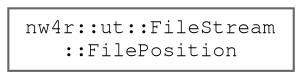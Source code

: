 digraph "Graphical Class Hierarchy"
{
 // LATEX_PDF_SIZE
  bgcolor="transparent";
  edge [fontname=FreeMono,fontsize=10,labelfontname=FreeMono,labelfontsize=10];
  node [fontname=FreeMono,fontsize=10,shape=box,height=0.2,width=0.4];
  rankdir="LR";
  Node0 [label="nw4r::ut::FileStream\l::FilePosition",height=0.2,width=0.4,color="grey40", fillcolor="white", style="filled",URL="$classnw4r_1_1ut_1_1_file_stream_1_1_file_position.html",tooltip=" "];
}
